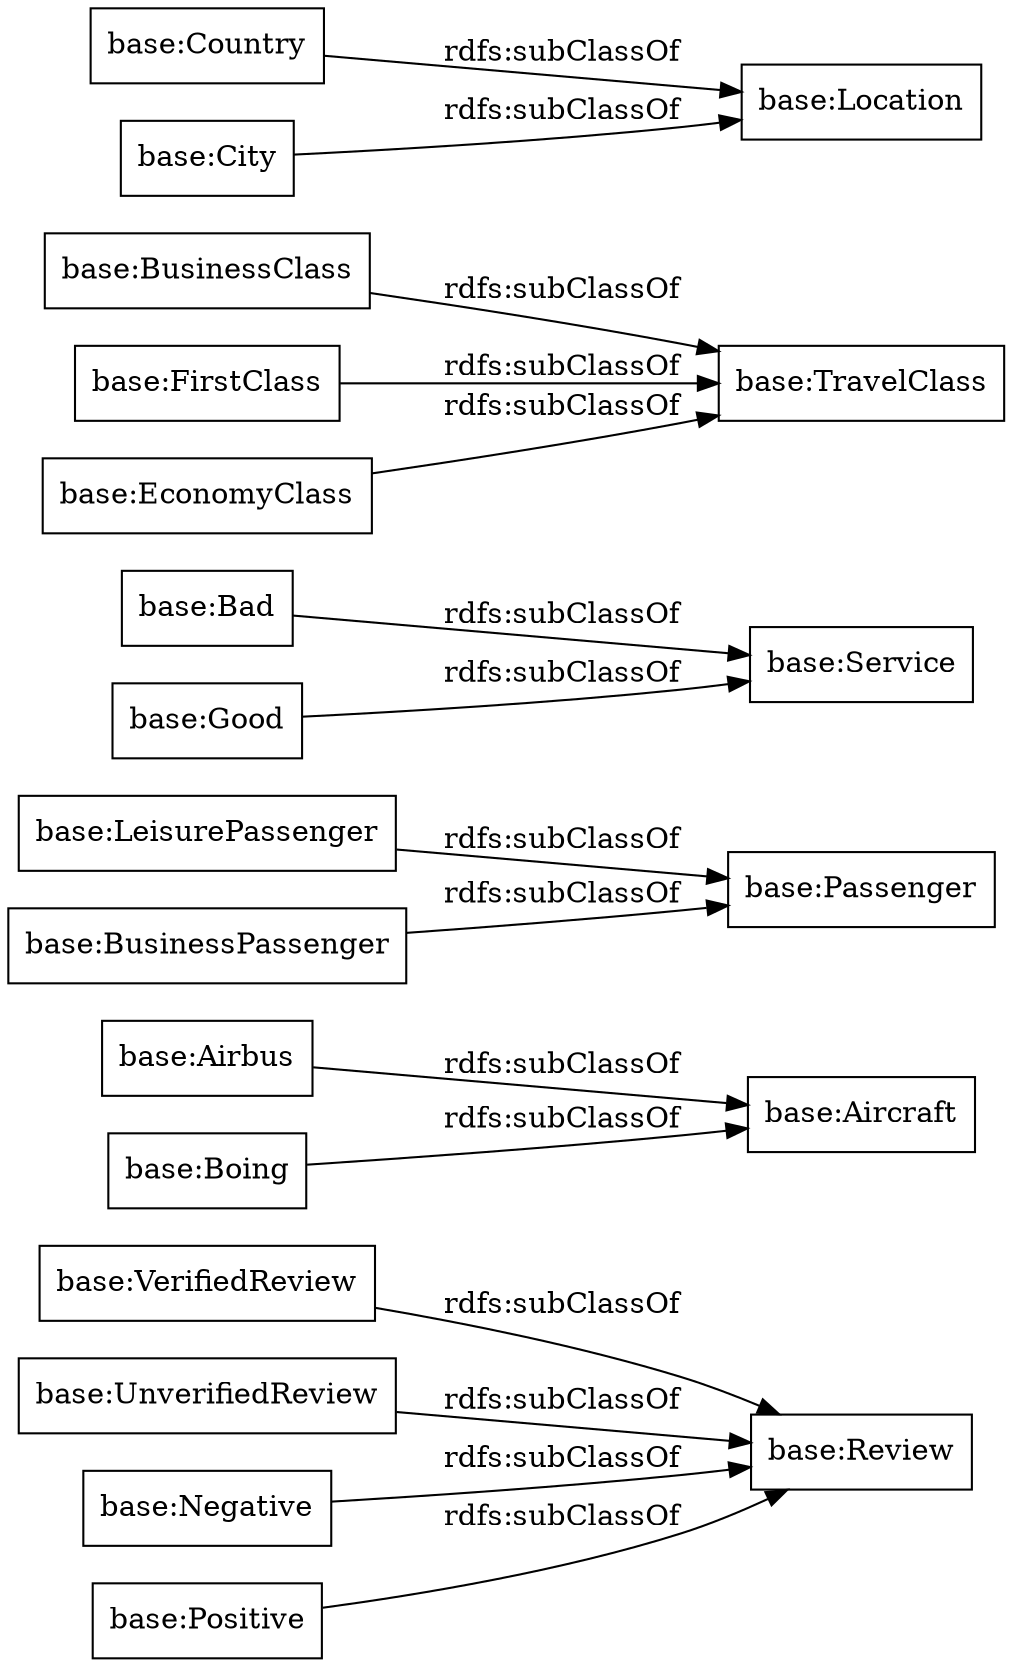 digraph ar2dtool_diagram { 
rankdir=LR;
size="1000"
node [shape = rectangle, color="black"]; "base:VerifiedReview" "base:Airbus" "base:UnverifiedReview" "base:LeisurePassenger" "base:Bad" "base:BusinessClass" "base:Aircraft" "base:Negative" "base:FirstClass" "base:Passenger" "base:Good" "base:Review" "base:Service" "base:Positive" "base:Location" "base:Boing" "base:EconomyClass" "base:TravelClass" "base:Country" "base:City" "base:BusinessPassenger" ; /*classes style*/
	"base:UnverifiedReview" -> "base:Review" [ label = "rdfs:subClassOf" ];
	"base:BusinessPassenger" -> "base:Passenger" [ label = "rdfs:subClassOf" ];
	"base:Country" -> "base:Location" [ label = "rdfs:subClassOf" ];
	"base:Positive" -> "base:Review" [ label = "rdfs:subClassOf" ];
	"base:Boing" -> "base:Aircraft" [ label = "rdfs:subClassOf" ];
	"base:FirstClass" -> "base:TravelClass" [ label = "rdfs:subClassOf" ];
	"base:Bad" -> "base:Service" [ label = "rdfs:subClassOf" ];
	"base:Airbus" -> "base:Aircraft" [ label = "rdfs:subClassOf" ];
	"base:Good" -> "base:Service" [ label = "rdfs:subClassOf" ];
	"base:EconomyClass" -> "base:TravelClass" [ label = "rdfs:subClassOf" ];
	"base:City" -> "base:Location" [ label = "rdfs:subClassOf" ];
	"base:BusinessClass" -> "base:TravelClass" [ label = "rdfs:subClassOf" ];
	"base:VerifiedReview" -> "base:Review" [ label = "rdfs:subClassOf" ];
	"base:Negative" -> "base:Review" [ label = "rdfs:subClassOf" ];
	"base:LeisurePassenger" -> "base:Passenger" [ label = "rdfs:subClassOf" ];

}
